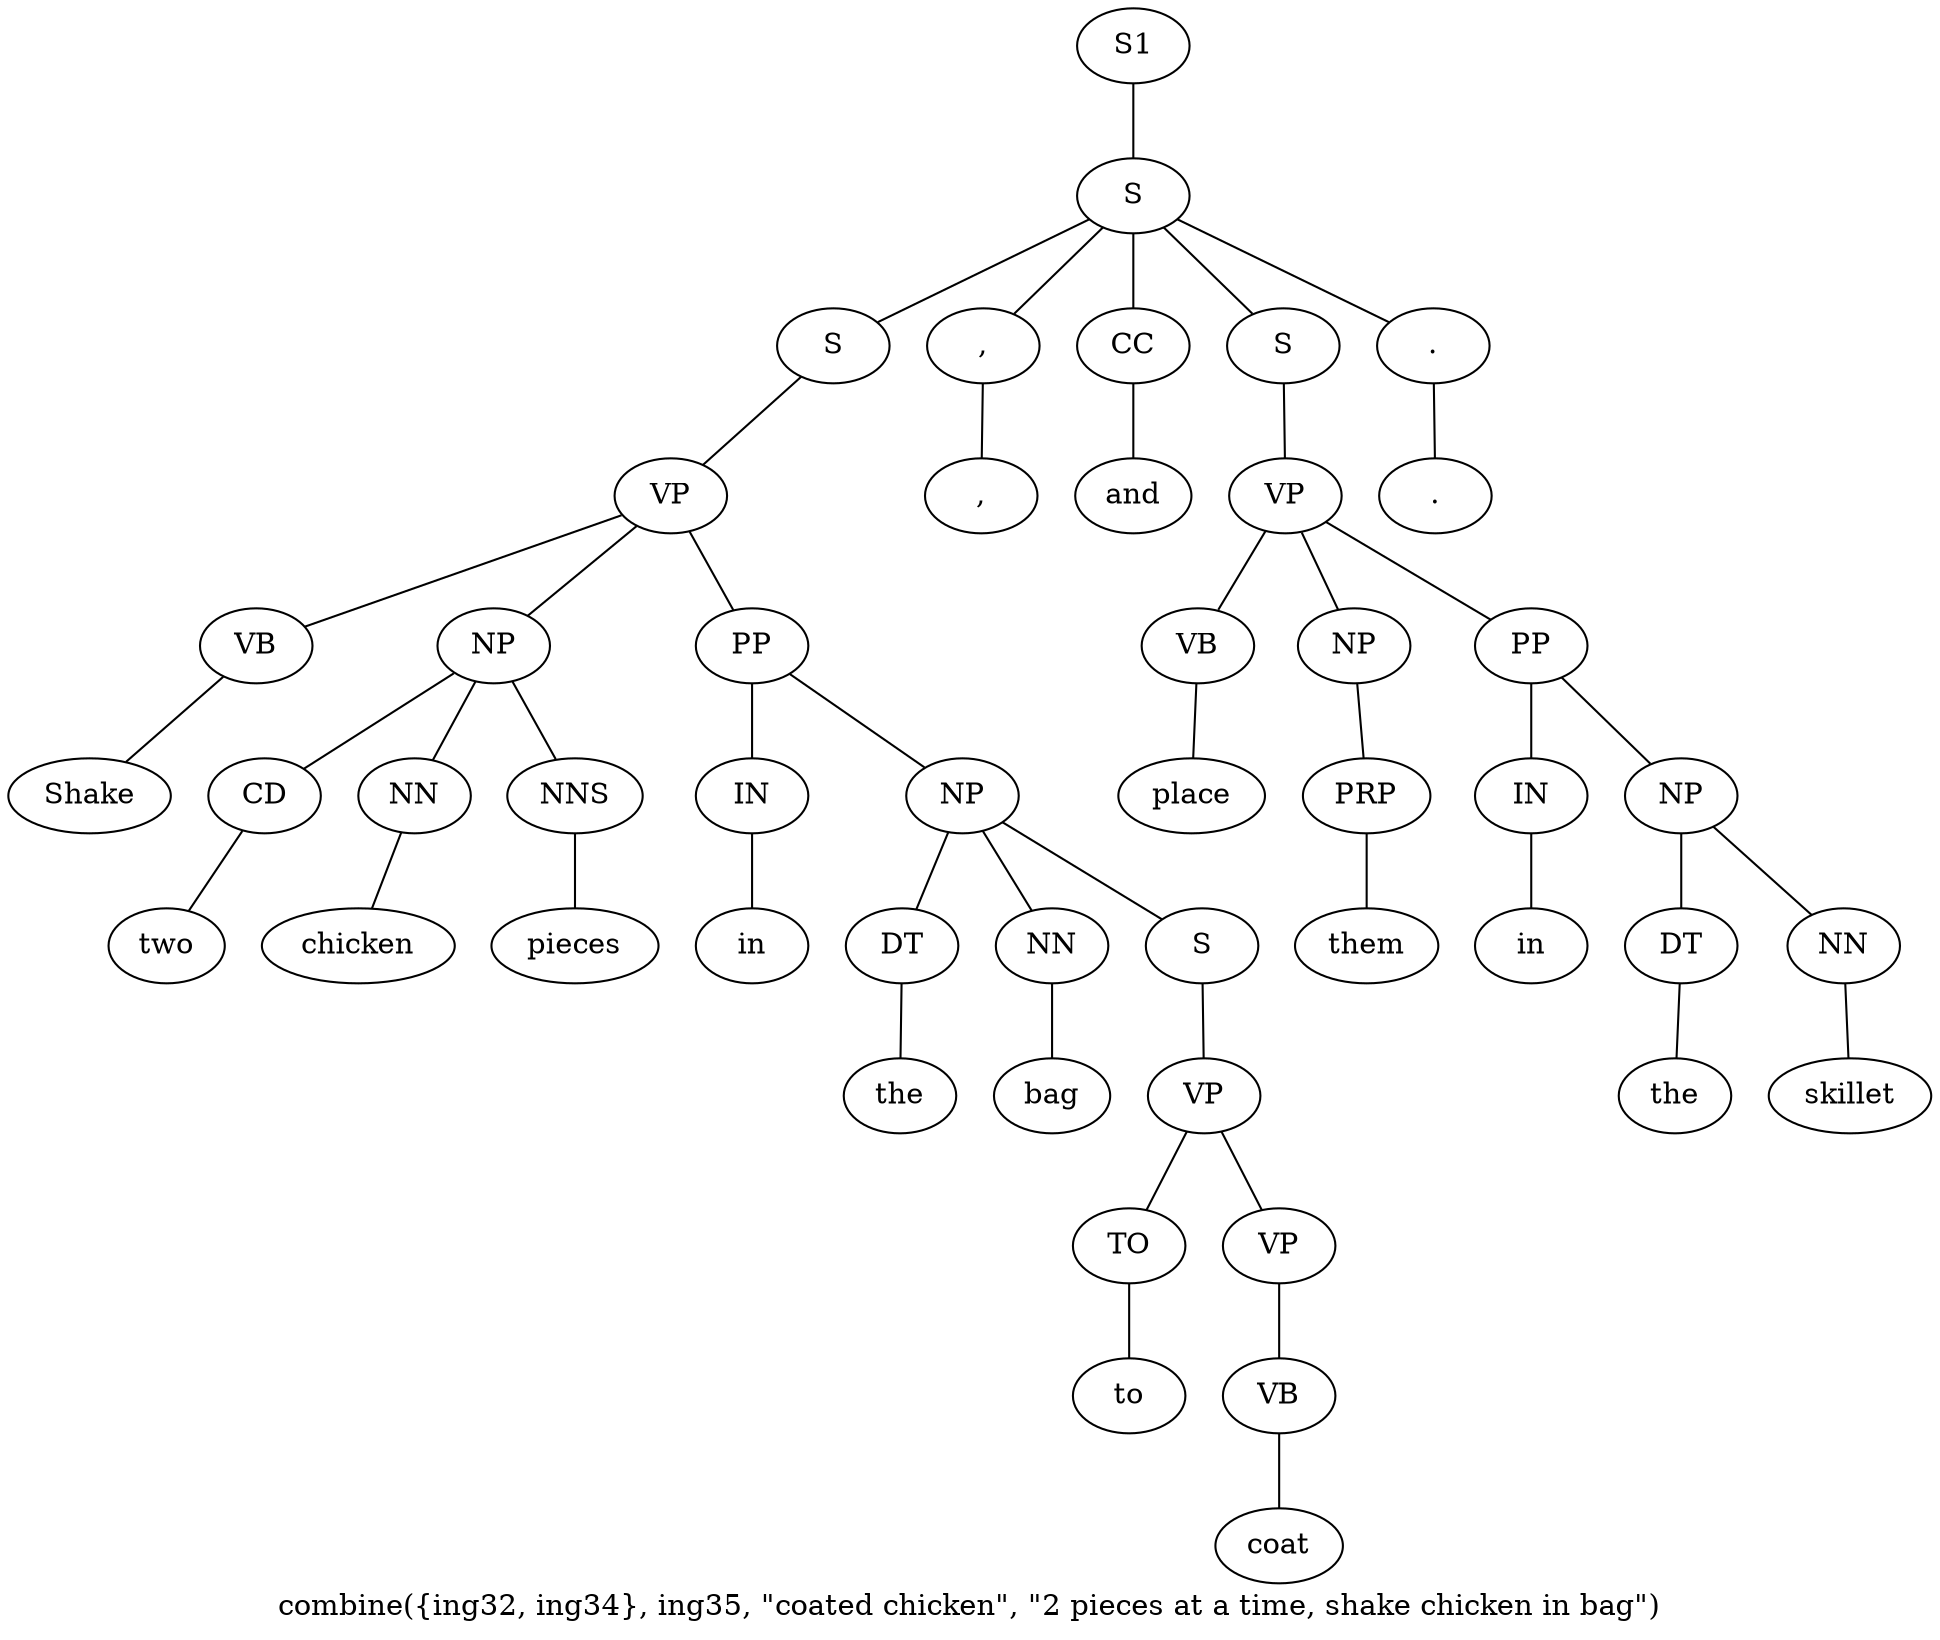 graph SyntaxGraph {
	label = "combine({ing32, ing34}, ing35, \"coated chicken\", \"2 pieces at a time, shake chicken in bag\")";
	Node0 [label="S1"];
	Node1 [label="S"];
	Node2 [label="S"];
	Node3 [label="VP"];
	Node4 [label="VB"];
	Node5 [label="Shake"];
	Node6 [label="NP"];
	Node7 [label="CD"];
	Node8 [label="two"];
	Node9 [label="NN"];
	Node10 [label="chicken"];
	Node11 [label="NNS"];
	Node12 [label="pieces"];
	Node13 [label="PP"];
	Node14 [label="IN"];
	Node15 [label="in"];
	Node16 [label="NP"];
	Node17 [label="DT"];
	Node18 [label="the"];
	Node19 [label="NN"];
	Node20 [label="bag"];
	Node21 [label="S"];
	Node22 [label="VP"];
	Node23 [label="TO"];
	Node24 [label="to"];
	Node25 [label="VP"];
	Node26 [label="VB"];
	Node27 [label="coat"];
	Node28 [label=","];
	Node29 [label=","];
	Node30 [label="CC"];
	Node31 [label="and"];
	Node32 [label="S"];
	Node33 [label="VP"];
	Node34 [label="VB"];
	Node35 [label="place"];
	Node36 [label="NP"];
	Node37 [label="PRP"];
	Node38 [label="them"];
	Node39 [label="PP"];
	Node40 [label="IN"];
	Node41 [label="in"];
	Node42 [label="NP"];
	Node43 [label="DT"];
	Node44 [label="the"];
	Node45 [label="NN"];
	Node46 [label="skillet"];
	Node47 [label="."];
	Node48 [label="."];

	Node0 -- Node1;
	Node1 -- Node2;
	Node1 -- Node28;
	Node1 -- Node30;
	Node1 -- Node32;
	Node1 -- Node47;
	Node2 -- Node3;
	Node3 -- Node4;
	Node3 -- Node6;
	Node3 -- Node13;
	Node4 -- Node5;
	Node6 -- Node7;
	Node6 -- Node9;
	Node6 -- Node11;
	Node7 -- Node8;
	Node9 -- Node10;
	Node11 -- Node12;
	Node13 -- Node14;
	Node13 -- Node16;
	Node14 -- Node15;
	Node16 -- Node17;
	Node16 -- Node19;
	Node16 -- Node21;
	Node17 -- Node18;
	Node19 -- Node20;
	Node21 -- Node22;
	Node22 -- Node23;
	Node22 -- Node25;
	Node23 -- Node24;
	Node25 -- Node26;
	Node26 -- Node27;
	Node28 -- Node29;
	Node30 -- Node31;
	Node32 -- Node33;
	Node33 -- Node34;
	Node33 -- Node36;
	Node33 -- Node39;
	Node34 -- Node35;
	Node36 -- Node37;
	Node37 -- Node38;
	Node39 -- Node40;
	Node39 -- Node42;
	Node40 -- Node41;
	Node42 -- Node43;
	Node42 -- Node45;
	Node43 -- Node44;
	Node45 -- Node46;
	Node47 -- Node48;
}